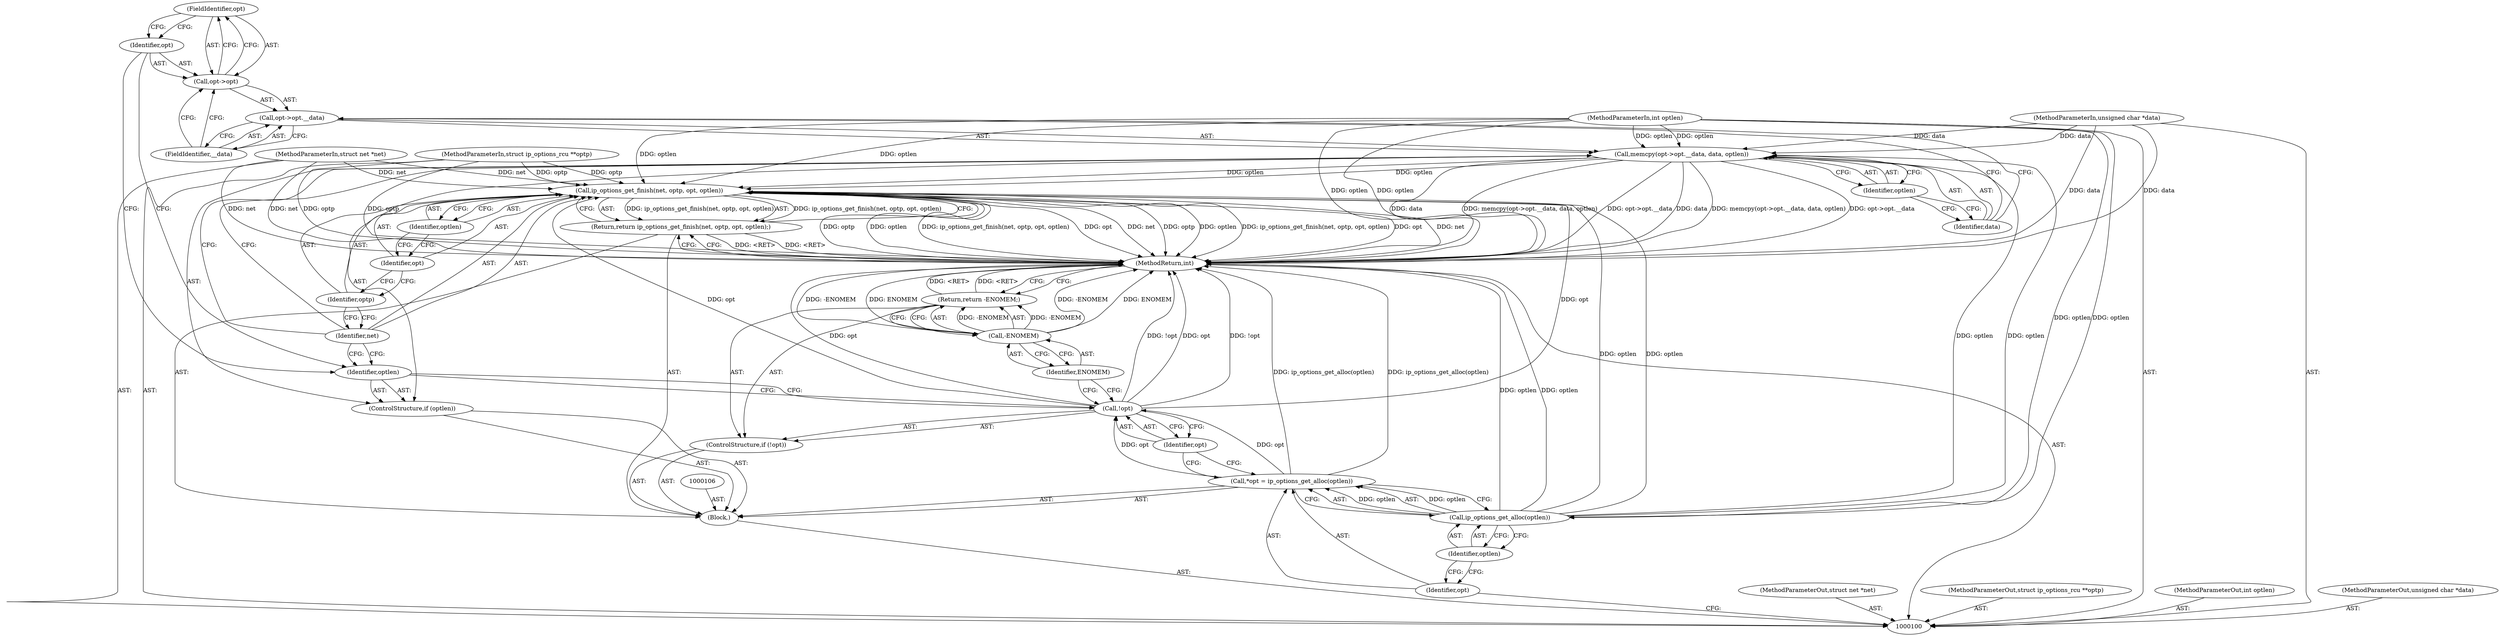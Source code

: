 digraph "0_linux_f6d8bd051c391c1c0458a30b2a7abcd939329259_17" {
"1000123" [label="(FieldIdentifier,opt)"];
"1000124" [label="(FieldIdentifier,__data)"];
"1000119" [label="(Call,memcpy(opt->opt.__data, data, optlen))"];
"1000125" [label="(Identifier,data)"];
"1000126" [label="(Identifier,optlen)"];
"1000120" [label="(Call,opt->opt.__data)"];
"1000121" [label="(Call,opt->opt)"];
"1000122" [label="(Identifier,opt)"];
"1000127" [label="(Return,return ip_options_get_finish(net, optp, opt, optlen);)"];
"1000129" [label="(Identifier,net)"];
"1000130" [label="(Identifier,optp)"];
"1000131" [label="(Identifier,opt)"];
"1000132" [label="(Identifier,optlen)"];
"1000128" [label="(Call,ip_options_get_finish(net, optp, opt, optlen))"];
"1000133" [label="(MethodReturn,int)"];
"1000101" [label="(MethodParameterIn,struct net *net)"];
"1000182" [label="(MethodParameterOut,struct net *net)"];
"1000102" [label="(MethodParameterIn,struct ip_options_rcu **optp)"];
"1000183" [label="(MethodParameterOut,struct ip_options_rcu **optp)"];
"1000104" [label="(MethodParameterIn,int optlen)"];
"1000185" [label="(MethodParameterOut,int optlen)"];
"1000103" [label="(MethodParameterIn,unsigned char *data)"];
"1000184" [label="(MethodParameterOut,unsigned char *data)"];
"1000105" [label="(Block,)"];
"1000107" [label="(Call,*opt = ip_options_get_alloc(optlen))"];
"1000108" [label="(Identifier,opt)"];
"1000109" [label="(Call,ip_options_get_alloc(optlen))"];
"1000110" [label="(Identifier,optlen)"];
"1000111" [label="(ControlStructure,if (!opt))"];
"1000112" [label="(Call,!opt)"];
"1000113" [label="(Identifier,opt)"];
"1000115" [label="(Call,-ENOMEM)"];
"1000116" [label="(Identifier,ENOMEM)"];
"1000114" [label="(Return,return -ENOMEM;)"];
"1000117" [label="(ControlStructure,if (optlen))"];
"1000118" [label="(Identifier,optlen)"];
"1000123" -> "1000121"  [label="AST: "];
"1000123" -> "1000122"  [label="CFG: "];
"1000121" -> "1000123"  [label="CFG: "];
"1000124" -> "1000120"  [label="AST: "];
"1000124" -> "1000121"  [label="CFG: "];
"1000120" -> "1000124"  [label="CFG: "];
"1000119" -> "1000117"  [label="AST: "];
"1000119" -> "1000126"  [label="CFG: "];
"1000120" -> "1000119"  [label="AST: "];
"1000125" -> "1000119"  [label="AST: "];
"1000126" -> "1000119"  [label="AST: "];
"1000129" -> "1000119"  [label="CFG: "];
"1000119" -> "1000133"  [label="DDG: data"];
"1000119" -> "1000133"  [label="DDG: memcpy(opt->opt.__data, data, optlen)"];
"1000119" -> "1000133"  [label="DDG: opt->opt.__data"];
"1000103" -> "1000119"  [label="DDG: data"];
"1000109" -> "1000119"  [label="DDG: optlen"];
"1000104" -> "1000119"  [label="DDG: optlen"];
"1000119" -> "1000128"  [label="DDG: optlen"];
"1000125" -> "1000119"  [label="AST: "];
"1000125" -> "1000120"  [label="CFG: "];
"1000126" -> "1000125"  [label="CFG: "];
"1000126" -> "1000119"  [label="AST: "];
"1000126" -> "1000125"  [label="CFG: "];
"1000119" -> "1000126"  [label="CFG: "];
"1000120" -> "1000119"  [label="AST: "];
"1000120" -> "1000124"  [label="CFG: "];
"1000121" -> "1000120"  [label="AST: "];
"1000124" -> "1000120"  [label="AST: "];
"1000125" -> "1000120"  [label="CFG: "];
"1000121" -> "1000120"  [label="AST: "];
"1000121" -> "1000123"  [label="CFG: "];
"1000122" -> "1000121"  [label="AST: "];
"1000123" -> "1000121"  [label="AST: "];
"1000124" -> "1000121"  [label="CFG: "];
"1000122" -> "1000121"  [label="AST: "];
"1000122" -> "1000118"  [label="CFG: "];
"1000123" -> "1000122"  [label="CFG: "];
"1000127" -> "1000105"  [label="AST: "];
"1000127" -> "1000128"  [label="CFG: "];
"1000128" -> "1000127"  [label="AST: "];
"1000133" -> "1000127"  [label="CFG: "];
"1000127" -> "1000133"  [label="DDG: <RET>"];
"1000128" -> "1000127"  [label="DDG: ip_options_get_finish(net, optp, opt, optlen)"];
"1000129" -> "1000128"  [label="AST: "];
"1000129" -> "1000119"  [label="CFG: "];
"1000129" -> "1000118"  [label="CFG: "];
"1000130" -> "1000129"  [label="CFG: "];
"1000130" -> "1000128"  [label="AST: "];
"1000130" -> "1000129"  [label="CFG: "];
"1000131" -> "1000130"  [label="CFG: "];
"1000131" -> "1000128"  [label="AST: "];
"1000131" -> "1000130"  [label="CFG: "];
"1000132" -> "1000131"  [label="CFG: "];
"1000132" -> "1000128"  [label="AST: "];
"1000132" -> "1000131"  [label="CFG: "];
"1000128" -> "1000132"  [label="CFG: "];
"1000128" -> "1000127"  [label="AST: "];
"1000128" -> "1000132"  [label="CFG: "];
"1000129" -> "1000128"  [label="AST: "];
"1000130" -> "1000128"  [label="AST: "];
"1000131" -> "1000128"  [label="AST: "];
"1000132" -> "1000128"  [label="AST: "];
"1000127" -> "1000128"  [label="CFG: "];
"1000128" -> "1000133"  [label="DDG: optp"];
"1000128" -> "1000133"  [label="DDG: optlen"];
"1000128" -> "1000133"  [label="DDG: ip_options_get_finish(net, optp, opt, optlen)"];
"1000128" -> "1000133"  [label="DDG: opt"];
"1000128" -> "1000133"  [label="DDG: net"];
"1000128" -> "1000127"  [label="DDG: ip_options_get_finish(net, optp, opt, optlen)"];
"1000101" -> "1000128"  [label="DDG: net"];
"1000102" -> "1000128"  [label="DDG: optp"];
"1000112" -> "1000128"  [label="DDG: opt"];
"1000119" -> "1000128"  [label="DDG: optlen"];
"1000109" -> "1000128"  [label="DDG: optlen"];
"1000104" -> "1000128"  [label="DDG: optlen"];
"1000133" -> "1000100"  [label="AST: "];
"1000133" -> "1000114"  [label="CFG: "];
"1000133" -> "1000127"  [label="CFG: "];
"1000127" -> "1000133"  [label="DDG: <RET>"];
"1000128" -> "1000133"  [label="DDG: optp"];
"1000128" -> "1000133"  [label="DDG: optlen"];
"1000128" -> "1000133"  [label="DDG: ip_options_get_finish(net, optp, opt, optlen)"];
"1000128" -> "1000133"  [label="DDG: opt"];
"1000128" -> "1000133"  [label="DDG: net"];
"1000119" -> "1000133"  [label="DDG: data"];
"1000119" -> "1000133"  [label="DDG: memcpy(opt->opt.__data, data, optlen)"];
"1000119" -> "1000133"  [label="DDG: opt->opt.__data"];
"1000104" -> "1000133"  [label="DDG: optlen"];
"1000115" -> "1000133"  [label="DDG: -ENOMEM"];
"1000115" -> "1000133"  [label="DDG: ENOMEM"];
"1000107" -> "1000133"  [label="DDG: ip_options_get_alloc(optlen)"];
"1000103" -> "1000133"  [label="DDG: data"];
"1000102" -> "1000133"  [label="DDG: optp"];
"1000112" -> "1000133"  [label="DDG: !opt"];
"1000112" -> "1000133"  [label="DDG: opt"];
"1000101" -> "1000133"  [label="DDG: net"];
"1000109" -> "1000133"  [label="DDG: optlen"];
"1000114" -> "1000133"  [label="DDG: <RET>"];
"1000101" -> "1000100"  [label="AST: "];
"1000101" -> "1000133"  [label="DDG: net"];
"1000101" -> "1000128"  [label="DDG: net"];
"1000182" -> "1000100"  [label="AST: "];
"1000102" -> "1000100"  [label="AST: "];
"1000102" -> "1000133"  [label="DDG: optp"];
"1000102" -> "1000128"  [label="DDG: optp"];
"1000183" -> "1000100"  [label="AST: "];
"1000104" -> "1000100"  [label="AST: "];
"1000104" -> "1000133"  [label="DDG: optlen"];
"1000104" -> "1000109"  [label="DDG: optlen"];
"1000104" -> "1000119"  [label="DDG: optlen"];
"1000104" -> "1000128"  [label="DDG: optlen"];
"1000185" -> "1000100"  [label="AST: "];
"1000103" -> "1000100"  [label="AST: "];
"1000103" -> "1000133"  [label="DDG: data"];
"1000103" -> "1000119"  [label="DDG: data"];
"1000184" -> "1000100"  [label="AST: "];
"1000105" -> "1000100"  [label="AST: "];
"1000106" -> "1000105"  [label="AST: "];
"1000107" -> "1000105"  [label="AST: "];
"1000111" -> "1000105"  [label="AST: "];
"1000117" -> "1000105"  [label="AST: "];
"1000127" -> "1000105"  [label="AST: "];
"1000107" -> "1000105"  [label="AST: "];
"1000107" -> "1000109"  [label="CFG: "];
"1000108" -> "1000107"  [label="AST: "];
"1000109" -> "1000107"  [label="AST: "];
"1000113" -> "1000107"  [label="CFG: "];
"1000107" -> "1000133"  [label="DDG: ip_options_get_alloc(optlen)"];
"1000109" -> "1000107"  [label="DDG: optlen"];
"1000107" -> "1000112"  [label="DDG: opt"];
"1000108" -> "1000107"  [label="AST: "];
"1000108" -> "1000100"  [label="CFG: "];
"1000110" -> "1000108"  [label="CFG: "];
"1000109" -> "1000107"  [label="AST: "];
"1000109" -> "1000110"  [label="CFG: "];
"1000110" -> "1000109"  [label="AST: "];
"1000107" -> "1000109"  [label="CFG: "];
"1000109" -> "1000133"  [label="DDG: optlen"];
"1000109" -> "1000107"  [label="DDG: optlen"];
"1000104" -> "1000109"  [label="DDG: optlen"];
"1000109" -> "1000119"  [label="DDG: optlen"];
"1000109" -> "1000128"  [label="DDG: optlen"];
"1000110" -> "1000109"  [label="AST: "];
"1000110" -> "1000108"  [label="CFG: "];
"1000109" -> "1000110"  [label="CFG: "];
"1000111" -> "1000105"  [label="AST: "];
"1000112" -> "1000111"  [label="AST: "];
"1000114" -> "1000111"  [label="AST: "];
"1000112" -> "1000111"  [label="AST: "];
"1000112" -> "1000113"  [label="CFG: "];
"1000113" -> "1000112"  [label="AST: "];
"1000116" -> "1000112"  [label="CFG: "];
"1000118" -> "1000112"  [label="CFG: "];
"1000112" -> "1000133"  [label="DDG: !opt"];
"1000112" -> "1000133"  [label="DDG: opt"];
"1000107" -> "1000112"  [label="DDG: opt"];
"1000112" -> "1000128"  [label="DDG: opt"];
"1000113" -> "1000112"  [label="AST: "];
"1000113" -> "1000107"  [label="CFG: "];
"1000112" -> "1000113"  [label="CFG: "];
"1000115" -> "1000114"  [label="AST: "];
"1000115" -> "1000116"  [label="CFG: "];
"1000116" -> "1000115"  [label="AST: "];
"1000114" -> "1000115"  [label="CFG: "];
"1000115" -> "1000133"  [label="DDG: -ENOMEM"];
"1000115" -> "1000133"  [label="DDG: ENOMEM"];
"1000115" -> "1000114"  [label="DDG: -ENOMEM"];
"1000116" -> "1000115"  [label="AST: "];
"1000116" -> "1000112"  [label="CFG: "];
"1000115" -> "1000116"  [label="CFG: "];
"1000114" -> "1000111"  [label="AST: "];
"1000114" -> "1000115"  [label="CFG: "];
"1000115" -> "1000114"  [label="AST: "];
"1000133" -> "1000114"  [label="CFG: "];
"1000114" -> "1000133"  [label="DDG: <RET>"];
"1000115" -> "1000114"  [label="DDG: -ENOMEM"];
"1000117" -> "1000105"  [label="AST: "];
"1000118" -> "1000117"  [label="AST: "];
"1000119" -> "1000117"  [label="AST: "];
"1000118" -> "1000117"  [label="AST: "];
"1000118" -> "1000112"  [label="CFG: "];
"1000122" -> "1000118"  [label="CFG: "];
"1000129" -> "1000118"  [label="CFG: "];
}
